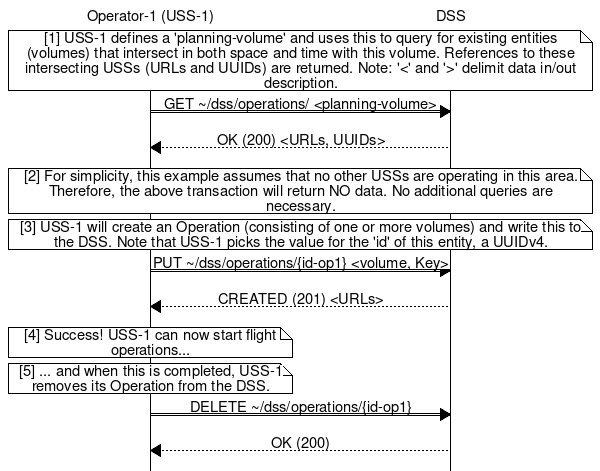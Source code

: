 msc {
    a [label="Operator-1 (USS-1)"],d [label="DSS"];

    a note d [label="[1] USS-1 defines a 'planning-volume' and uses this to query for existing entities (volumes) that intersect in both space and time with this volume. References to these intersecting USSs (URLs and UUIDs) are returned. Note: '<' and '>' delimit data in/out description."];

    a:>d [label="GET ~/dss/operations/ <planning-volume>"];
    a<<d [label="OK (200) <URLs, UUIDs>"];

    a note d [label="[2] For simplicity, this example assumes that no other USSs are operating in this area. Therefore, the above transaction will return NO data. No additional queries are necessary."];

    a note d [label="[3] USS-1 will create an Operation (consisting of one or more volumes) and write this to the DSS. Note that USS-1 picks the value for the 'id' of this entity, a UUIDv4."];

    a:>d [label="PUT ~/dss/operations/{id-op1} <volume, Key>"];
    a<<d [label="CREATED (201) <URLs>"];

    a note a [label="[4] Success! USS-1 can now start flight operations..."];
    
    a note a [label="[5] ... and when this is completed, USS-1 removes its Operation from the DSS."];

    a:>d [label="DELETE ~/dss/operations/{id-op1}"];
    a<<d [label="OK (200)"];
}
